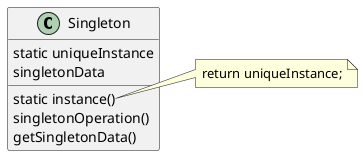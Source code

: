 @startuml
class Singleton {
    static uniqueInstance
    singletonData

    static instance()
    singletonOperation()
    getSingletonData()
}

note right of Singleton::instance()
return uniqueInstance;
end note
@enduml